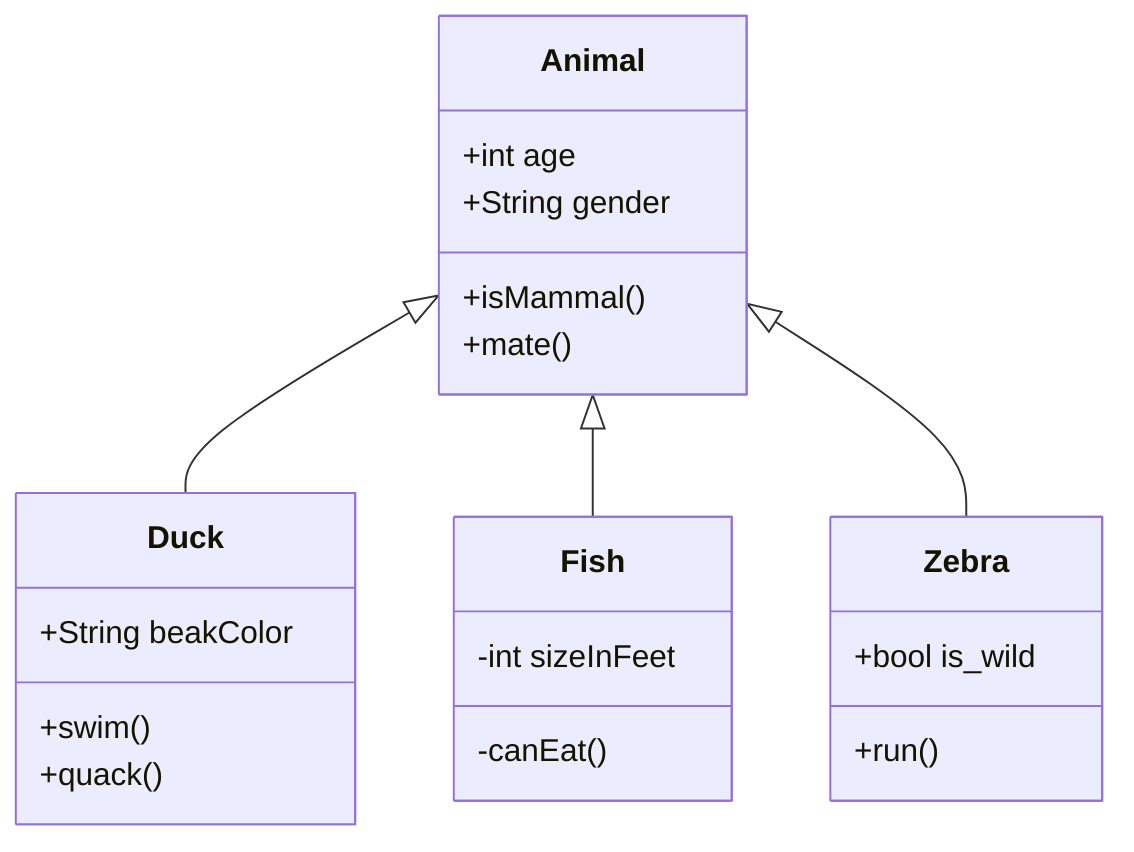classDiagram
    Animal <|-- Duck
    Animal <|-- Fish
    Animal <|-- Zebra
    Animal : +int age
    Animal : +String gender
    Animal : +isMammal()
    Animal : +mate()
    
    class Duck{
        +String beakColor
        +swim()
        +quack()
    }

    class Fish{
        -int sizeInFeet
        -canEat()
    }

    class Zebra{
        +bool is_wild
        +run()
    }